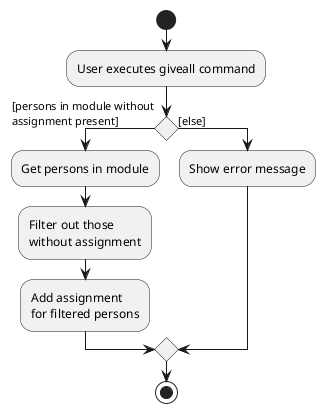 @startuml
start
:User executes giveall command;

'Since the beta syntax does not support placing the condition outside the
'diamond we place it as the true branch instead.

if () then ([persons in module without
assignment present])
    :Get persons in module;
    :Filter out those
    without assignment;
    :Add assignment
    for filtered persons;
else ([else])
    :Show error message;
endif
stop
@enduml
